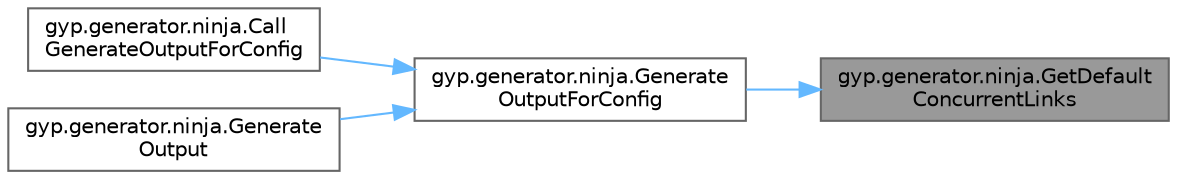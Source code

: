 digraph "gyp.generator.ninja.GetDefaultConcurrentLinks"
{
 // LATEX_PDF_SIZE
  bgcolor="transparent";
  edge [fontname=Helvetica,fontsize=10,labelfontname=Helvetica,labelfontsize=10];
  node [fontname=Helvetica,fontsize=10,shape=box,height=0.2,width=0.4];
  rankdir="RL";
  Node1 [id="Node000001",label="gyp.generator.ninja.GetDefault\lConcurrentLinks",height=0.2,width=0.4,color="gray40", fillcolor="grey60", style="filled", fontcolor="black",tooltip=" "];
  Node1 -> Node2 [id="edge7_Node000001_Node000002",dir="back",color="steelblue1",style="solid",tooltip=" "];
  Node2 [id="Node000002",label="gyp.generator.ninja.Generate\lOutputForConfig",height=0.2,width=0.4,color="grey40", fillcolor="white", style="filled",URL="$namespacegyp_1_1generator_1_1ninja.html#ae725b232455eaaa660dee42d4a8050dd",tooltip=" "];
  Node2 -> Node3 [id="edge8_Node000002_Node000003",dir="back",color="steelblue1",style="solid",tooltip=" "];
  Node3 [id="Node000003",label="gyp.generator.ninja.Call\lGenerateOutputForConfig",height=0.2,width=0.4,color="grey40", fillcolor="white", style="filled",URL="$namespacegyp_1_1generator_1_1ninja.html#af507181e3cec515e9d31e4744a614af2",tooltip=" "];
  Node2 -> Node4 [id="edge9_Node000002_Node000004",dir="back",color="steelblue1",style="solid",tooltip=" "];
  Node4 [id="Node000004",label="gyp.generator.ninja.Generate\lOutput",height=0.2,width=0.4,color="grey40", fillcolor="white", style="filled",URL="$namespacegyp_1_1generator_1_1ninja.html#aaaff503be15aaede183a37e4681ef7ca",tooltip=" "];
}
